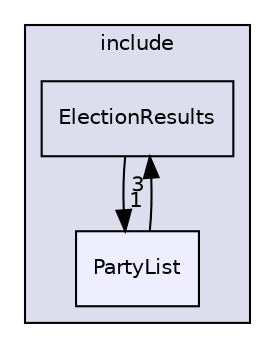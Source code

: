 digraph "/home/kakureki/GitHub/repo-Team3/Project1/src/include/PartyList" {
  compound=true
  node [ fontsize="10", fontname="Helvetica"];
  edge [ labelfontsize="10", labelfontname="Helvetica"];
  subgraph clusterdir_b0856f6b0d80ccb263b2f415c91f9e17 {
    graph [ bgcolor="#ddddee", pencolor="black", label="include" fontname="Helvetica", fontsize="10", URL="dir_b0856f6b0d80ccb263b2f415c91f9e17.html"]
  dir_133b8925141d21ea1de050c24f5fa4bb [shape=box label="ElectionResults" URL="dir_133b8925141d21ea1de050c24f5fa4bb.html"];
  dir_39f4b6ad06c678332be3fb86ded03b06 [shape=box, label="PartyList", style="filled", fillcolor="#eeeeff", pencolor="black", URL="dir_39f4b6ad06c678332be3fb86ded03b06.html"];
  }
  dir_39f4b6ad06c678332be3fb86ded03b06->dir_133b8925141d21ea1de050c24f5fa4bb [headlabel="3", labeldistance=1.5 headhref="dir_000006_000003.html"];
  dir_133b8925141d21ea1de050c24f5fa4bb->dir_39f4b6ad06c678332be3fb86ded03b06 [headlabel="1", labeldistance=1.5 headhref="dir_000003_000006.html"];
}

